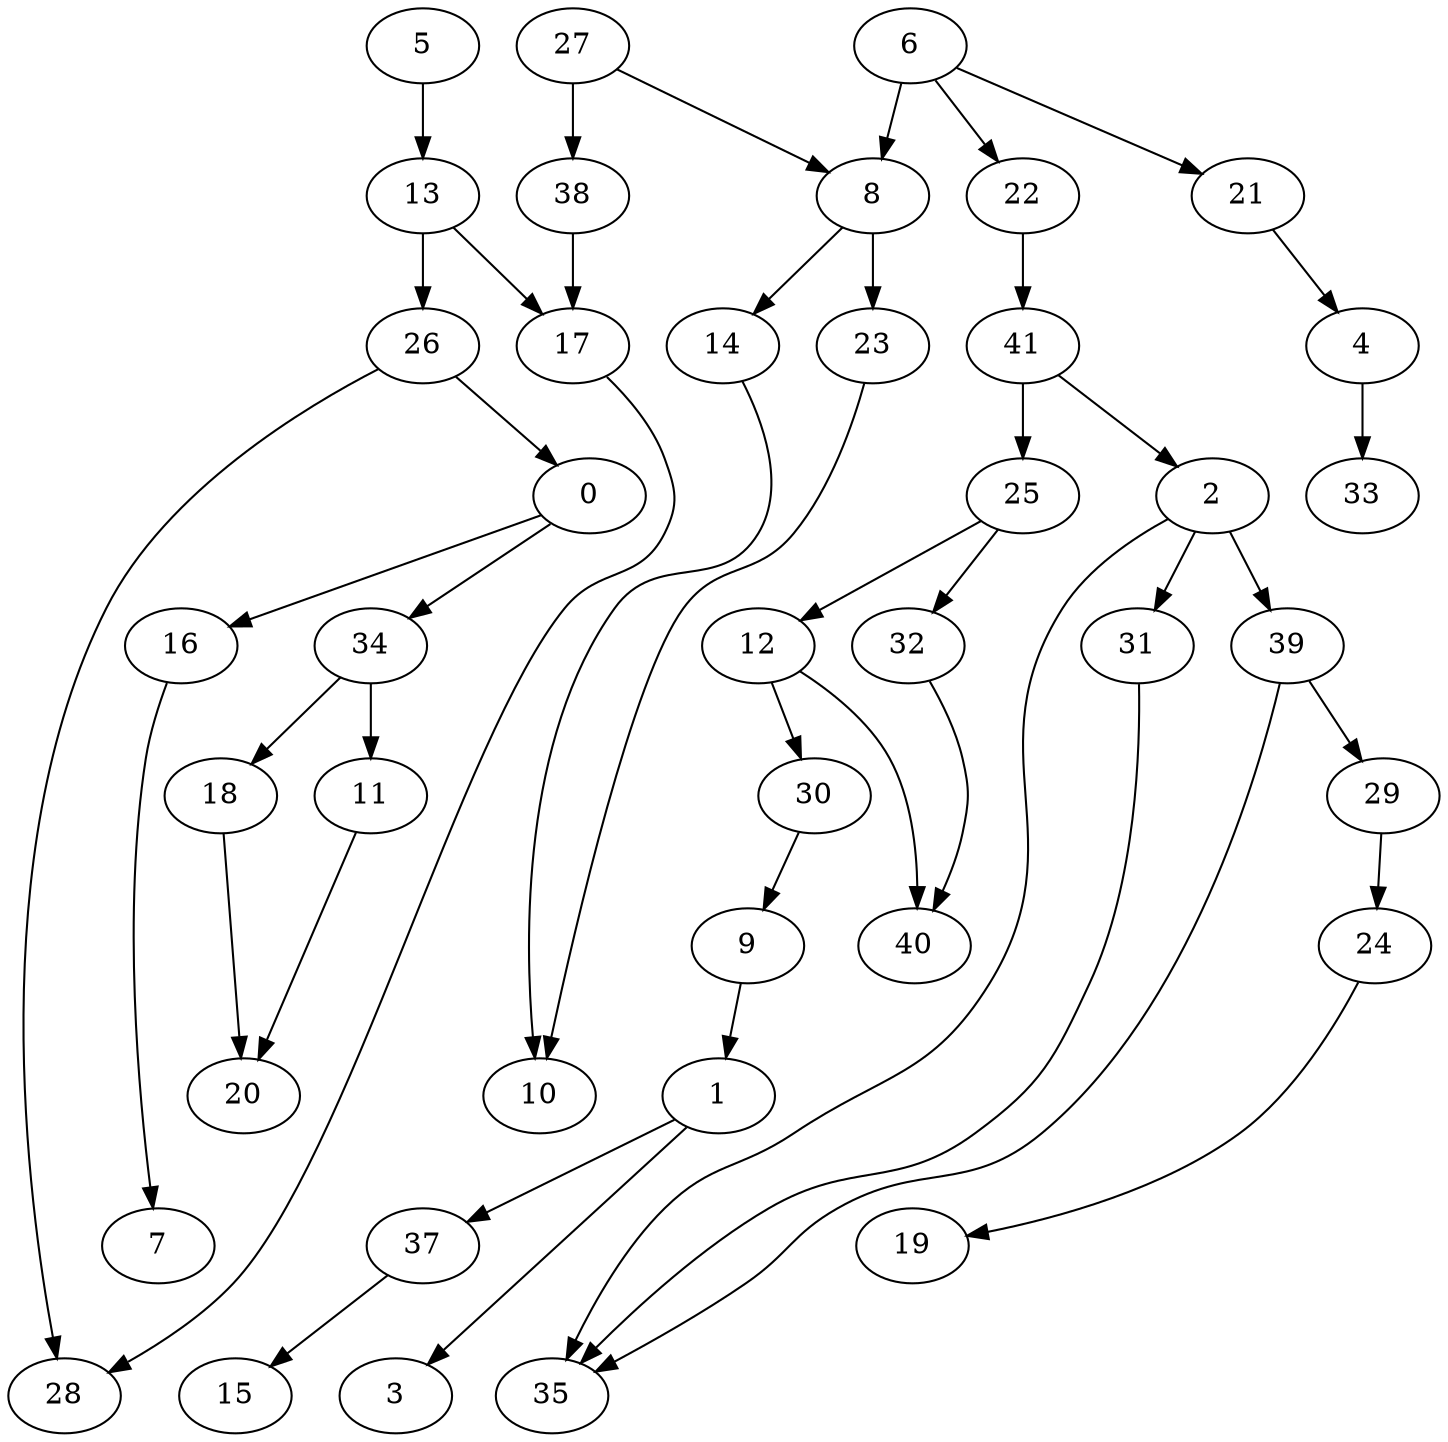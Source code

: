 digraph G {
    0;
    16;
    34;
    7;
    11;
    18;
    20;
    1;
    3;
    37;
    15;
    2;
    31;
    39;
    35;
    29;
    24;
    19;
    4;
    33;
    5;
    13;
    17;
    26;
    28;
    6;
    8;
    21;
    22;
    14;
    23;
    41;
    10;
    25;
    12;
    32;
    9;
    30;
    40;
    27;
    38;
    0 -> 16 [weight=0];
    0 -> 34 [weight=0];
    16 -> 7 [weight=0];
    34 -> 11 [weight=2];
    34 -> 18 [weight=0];
    11 -> 20 [weight=0];
    18 -> 20 [weight=0];
    1 -> 3 [weight=0];
    1 -> 37 [weight=0];
    37 -> 15 [weight=0];
    2 -> 31 [weight=1];
    2 -> 39 [weight=1];
    2 -> 35 [weight=0];
    31 -> 35 [weight=0];
    39 -> 35 [weight=0];
    39 -> 29 [weight=0];
    29 -> 24 [weight=0];
    24 -> 19 [weight=0];
    4 -> 33 [weight=1];
    5 -> 13 [weight=1];
    13 -> 17 [weight=0];
    13 -> 26 [weight=0];
    17 -> 28 [weight=0];
    26 -> 0 [weight=0];
    26 -> 28 [weight=0];
    6 -> 8 [weight=0];
    6 -> 21 [weight=0];
    6 -> 22 [weight=0];
    8 -> 14 [weight=0];
    8 -> 23 [weight=0];
    21 -> 4 [weight=0];
    22 -> 41 [weight=2];
    14 -> 10 [weight=0];
    23 -> 10 [weight=0];
    41 -> 2 [weight=0];
    41 -> 25 [weight=1];
    25 -> 12 [weight=0];
    25 -> 32 [weight=0];
    12 -> 30 [weight=0];
    12 -> 40 [weight=0];
    32 -> 40 [weight=0];
    9 -> 1 [weight=0];
    30 -> 9 [weight=0];
    27 -> 8 [weight=0];
    27 -> 38 [weight=0];
    38 -> 17 [weight=0];
}
